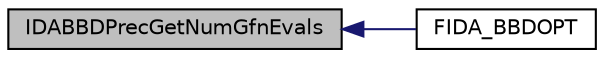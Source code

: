 digraph "IDABBDPrecGetNumGfnEvals"
{
  edge [fontname="Helvetica",fontsize="10",labelfontname="Helvetica",labelfontsize="10"];
  node [fontname="Helvetica",fontsize="10",shape=record];
  rankdir="LR";
  Node1 [label="IDABBDPrecGetNumGfnEvals",height=0.2,width=0.4,color="black", fillcolor="grey75", style="filled", fontcolor="black"];
  Node1 -> Node2 [dir="back",color="midnightblue",fontsize="10",style="solid",fontname="Helvetica"];
  Node2 [label="FIDA_BBDOPT",height=0.2,width=0.4,color="black", fillcolor="white", style="filled",URL="$d1/d1b/fidabbd_8h.html#a1a717694f7afe218647b525154fa73b0"];
}

